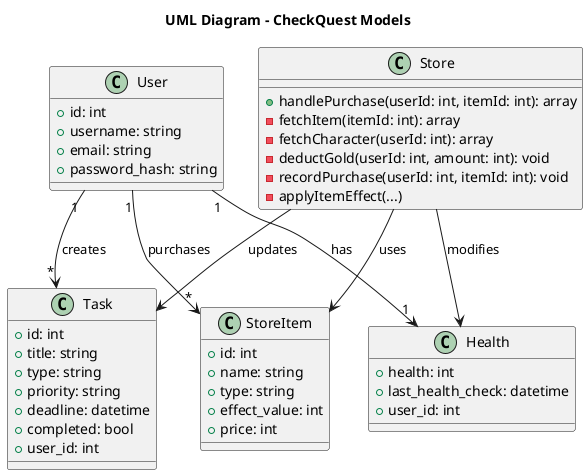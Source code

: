 @startuml
title UML Diagram – CheckQuest Models

class User {
    +id: int
    +username: string
    +email: string
    +password_hash: string
}

class Task {
    +id: int
    +title: string
    +type: string
    +priority: string
    +deadline: datetime
    +completed: bool
    +user_id: int
}

class Health {
    +health: int
    +last_health_check: datetime
    +user_id: int
}

class Store {
    +handlePurchase(userId: int, itemId: int): array
    -fetchItem(itemId: int): array
    -fetchCharacter(userId: int): array
    -deductGold(userId: int, amount: int): void
    -recordPurchase(userId: int, itemId: int): void
    -applyItemEffect(...)
}

class StoreItem {
    +id: int
    +name: string
    +type: string
    +effect_value: int
    +price: int
}

User "1" --> "*" Task : creates
User "1" --> "1" Health : has
User "1" --> "*" StoreItem : purchases
Store --> StoreItem : uses
Store --> Health : modifies
Store --> Task : updates

@enduml
